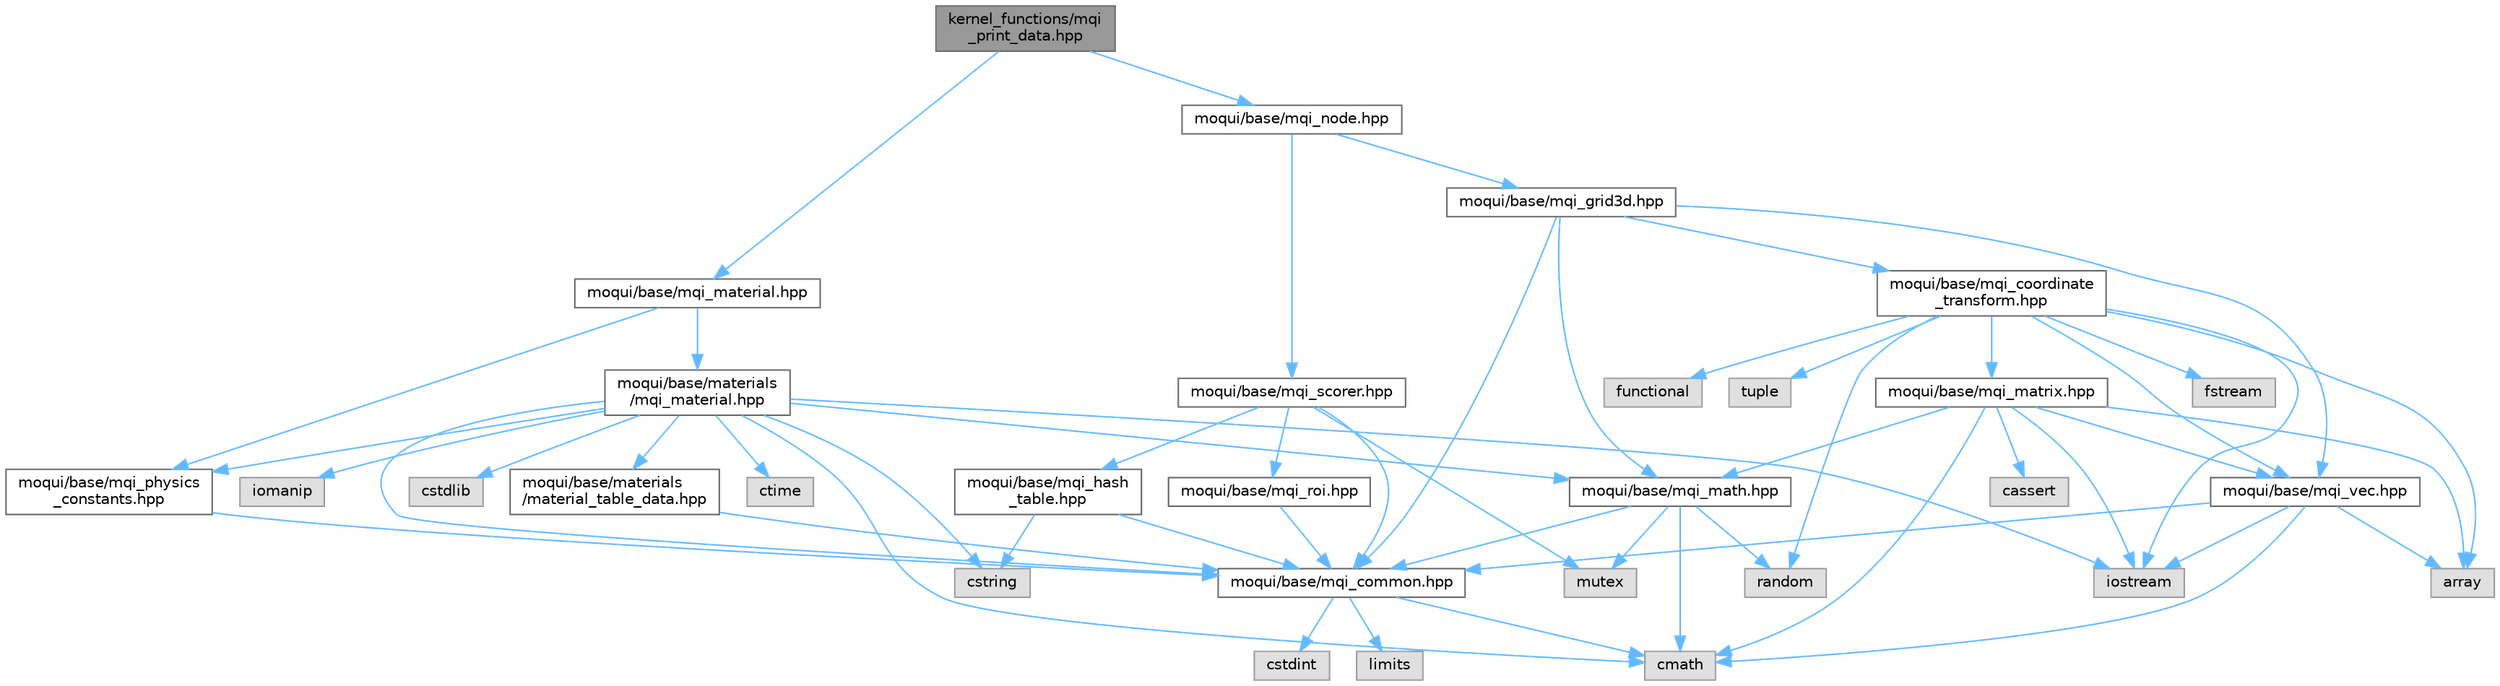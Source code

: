 digraph "kernel_functions/mqi_print_data.hpp"
{
 // LATEX_PDF_SIZE
  bgcolor="transparent";
  edge [fontname=Helvetica,fontsize=10,labelfontname=Helvetica,labelfontsize=10];
  node [fontname=Helvetica,fontsize=10,shape=box,height=0.2,width=0.4];
  Node1 [id="Node000001",label="kernel_functions/mqi\l_print_data.hpp",height=0.2,width=0.4,color="gray40", fillcolor="grey60", style="filled", fontcolor="black",tooltip=" "];
  Node1 -> Node2 [id="edge1_Node000001_Node000002",color="steelblue1",style="solid",tooltip=" "];
  Node2 [id="Node000002",label="moqui/base/mqi_material.hpp",height=0.2,width=0.4,color="grey40", fillcolor="white", style="filled",URL="$mqi__material_8hpp.html",tooltip="Includes the necessary headers for material definitions."];
  Node2 -> Node3 [id="edge2_Node000002_Node000003",color="steelblue1",style="solid",tooltip=" "];
  Node3 [id="Node000003",label="moqui/base/materials\l/mqi_material.hpp",height=0.2,width=0.4,color="grey40", fillcolor="white", style="filled",URL="$materials_2mqi__material_8hpp.html",tooltip="This file defines the base class for materials and specific material implementations."];
  Node3 -> Node4 [id="edge3_Node000003_Node000004",color="steelblue1",style="solid",tooltip=" "];
  Node4 [id="Node000004",label="moqui/base/mqi_common.hpp",height=0.2,width=0.4,color="grey40", fillcolor="white", style="filled",URL="$mqi__common_8hpp.html",tooltip="A header file containing common definitions, macros, and type aliases for the project."];
  Node4 -> Node5 [id="edge4_Node000004_Node000005",color="steelblue1",style="solid",tooltip=" "];
  Node5 [id="Node000005",label="cmath",height=0.2,width=0.4,color="grey60", fillcolor="#E0E0E0", style="filled",tooltip=" "];
  Node4 -> Node6 [id="edge5_Node000004_Node000006",color="steelblue1",style="solid",tooltip=" "];
  Node6 [id="Node000006",label="cstdint",height=0.2,width=0.4,color="grey60", fillcolor="#E0E0E0", style="filled",tooltip=" "];
  Node4 -> Node7 [id="edge6_Node000004_Node000007",color="steelblue1",style="solid",tooltip=" "];
  Node7 [id="Node000007",label="limits",height=0.2,width=0.4,color="grey60", fillcolor="#E0E0E0", style="filled",tooltip=" "];
  Node3 -> Node8 [id="edge7_Node000003_Node000008",color="steelblue1",style="solid",tooltip=" "];
  Node8 [id="Node000008",label="moqui/base/mqi_math.hpp",height=0.2,width=0.4,color="grey40", fillcolor="white", style="filled",URL="$mqi__math_8hpp.html",tooltip="Defines mathematical constants and functions for both CPU and CUDA execution."];
  Node8 -> Node4 [id="edge8_Node000008_Node000004",color="steelblue1",style="solid",tooltip=" "];
  Node8 -> Node5 [id="edge9_Node000008_Node000005",color="steelblue1",style="solid",tooltip=" "];
  Node8 -> Node9 [id="edge10_Node000008_Node000009",color="steelblue1",style="solid",tooltip=" "];
  Node9 [id="Node000009",label="mutex",height=0.2,width=0.4,color="grey60", fillcolor="#E0E0E0", style="filled",tooltip=" "];
  Node8 -> Node10 [id="edge11_Node000008_Node000010",color="steelblue1",style="solid",tooltip=" "];
  Node10 [id="Node000010",label="random",height=0.2,width=0.4,color="grey60", fillcolor="#E0E0E0", style="filled",tooltip=" "];
  Node3 -> Node11 [id="edge12_Node000003_Node000011",color="steelblue1",style="solid",tooltip=" "];
  Node11 [id="Node000011",label="moqui/base/mqi_physics\l_constants.hpp",height=0.2,width=0.4,color="grey40", fillcolor="white", style="filled",URL="$mqi__physics__constants_8hpp.html",tooltip="Defines a struct containing fundamental physical constants and unit conversions."];
  Node11 -> Node4 [id="edge13_Node000011_Node000004",color="steelblue1",style="solid",tooltip=" "];
  Node3 -> Node12 [id="edge14_Node000003_Node000012",color="steelblue1",style="solid",tooltip=" "];
  Node12 [id="Node000012",label="moqui/base/materials\l/material_table_data.hpp",height=0.2,width=0.4,color="grey40", fillcolor="white", style="filled",URL="$material__table__data_8hpp.html",tooltip="This file contains pre-calculated tables for stopping power ratios."];
  Node12 -> Node4 [id="edge15_Node000012_Node000004",color="steelblue1",style="solid",tooltip=" "];
  Node3 -> Node5 [id="edge16_Node000003_Node000005",color="steelblue1",style="solid",tooltip=" "];
  Node3 -> Node13 [id="edge17_Node000003_Node000013",color="steelblue1",style="solid",tooltip=" "];
  Node13 [id="Node000013",label="cstdlib",height=0.2,width=0.4,color="grey60", fillcolor="#E0E0E0", style="filled",tooltip=" "];
  Node3 -> Node14 [id="edge18_Node000003_Node000014",color="steelblue1",style="solid",tooltip=" "];
  Node14 [id="Node000014",label="cstring",height=0.2,width=0.4,color="grey60", fillcolor="#E0E0E0", style="filled",tooltip=" "];
  Node3 -> Node15 [id="edge19_Node000003_Node000015",color="steelblue1",style="solid",tooltip=" "];
  Node15 [id="Node000015",label="ctime",height=0.2,width=0.4,color="grey60", fillcolor="#E0E0E0", style="filled",tooltip=" "];
  Node3 -> Node16 [id="edge20_Node000003_Node000016",color="steelblue1",style="solid",tooltip=" "];
  Node16 [id="Node000016",label="iomanip",height=0.2,width=0.4,color="grey60", fillcolor="#E0E0E0", style="filled",tooltip=" "];
  Node3 -> Node17 [id="edge21_Node000003_Node000017",color="steelblue1",style="solid",tooltip=" "];
  Node17 [id="Node000017",label="iostream",height=0.2,width=0.4,color="grey60", fillcolor="#E0E0E0", style="filled",tooltip=" "];
  Node2 -> Node11 [id="edge22_Node000002_Node000011",color="steelblue1",style="solid",tooltip=" "];
  Node1 -> Node18 [id="edge23_Node000001_Node000018",color="steelblue1",style="solid",tooltip=" "];
  Node18 [id="Node000018",label="moqui/base/mqi_node.hpp",height=0.2,width=0.4,color="grey40", fillcolor="white", style="filled",URL="$mqi__node_8hpp.html",tooltip="Defines the node structure for the geometry hierarchy (scene graph)."];
  Node18 -> Node19 [id="edge24_Node000018_Node000019",color="steelblue1",style="solid",tooltip=" "];
  Node19 [id="Node000019",label="moqui/base/mqi_grid3d.hpp",height=0.2,width=0.4,color="grey40", fillcolor="white", style="filled",URL="$mqi__grid3d_8hpp.html",tooltip="Defines a generic 3D rectilinear grid for Monte Carlo transport simulations."];
  Node19 -> Node4 [id="edge25_Node000019_Node000004",color="steelblue1",style="solid",tooltip=" "];
  Node19 -> Node20 [id="edge26_Node000019_Node000020",color="steelblue1",style="solid",tooltip=" "];
  Node20 [id="Node000020",label="moqui/base/mqi_coordinate\l_transform.hpp",height=0.2,width=0.4,color="grey40", fillcolor="white", style="filled",URL="$mqi__coordinate__transform_8hpp.html",tooltip="Defines a class for mapping points and vectors between different coordinate systems."];
  Node20 -> Node21 [id="edge27_Node000020_Node000021",color="steelblue1",style="solid",tooltip=" "];
  Node21 [id="Node000021",label="array",height=0.2,width=0.4,color="grey60", fillcolor="#E0E0E0", style="filled",tooltip=" "];
  Node20 -> Node22 [id="edge28_Node000020_Node000022",color="steelblue1",style="solid",tooltip=" "];
  Node22 [id="Node000022",label="fstream",height=0.2,width=0.4,color="grey60", fillcolor="#E0E0E0", style="filled",tooltip=" "];
  Node20 -> Node23 [id="edge29_Node000020_Node000023",color="steelblue1",style="solid",tooltip=" "];
  Node23 [id="Node000023",label="functional",height=0.2,width=0.4,color="grey60", fillcolor="#E0E0E0", style="filled",tooltip=" "];
  Node20 -> Node17 [id="edge30_Node000020_Node000017",color="steelblue1",style="solid",tooltip=" "];
  Node20 -> Node10 [id="edge31_Node000020_Node000010",color="steelblue1",style="solid",tooltip=" "];
  Node20 -> Node24 [id="edge32_Node000020_Node000024",color="steelblue1",style="solid",tooltip=" "];
  Node24 [id="Node000024",label="tuple",height=0.2,width=0.4,color="grey60", fillcolor="#E0E0E0", style="filled",tooltip=" "];
  Node20 -> Node25 [id="edge33_Node000020_Node000025",color="steelblue1",style="solid",tooltip=" "];
  Node25 [id="Node000025",label="moqui/base/mqi_matrix.hpp",height=0.2,width=0.4,color="grey40", fillcolor="white", style="filled",URL="$mqi__matrix_8hpp.html",tooltip="Defines 3x3 and 4x4 matrix classes for 3D transformations."];
  Node25 -> Node21 [id="edge34_Node000025_Node000021",color="steelblue1",style="solid",tooltip=" "];
  Node25 -> Node26 [id="edge35_Node000025_Node000026",color="steelblue1",style="solid",tooltip=" "];
  Node26 [id="Node000026",label="cassert",height=0.2,width=0.4,color="grey60", fillcolor="#E0E0E0", style="filled",tooltip=" "];
  Node25 -> Node5 [id="edge36_Node000025_Node000005",color="steelblue1",style="solid",tooltip=" "];
  Node25 -> Node17 [id="edge37_Node000025_Node000017",color="steelblue1",style="solid",tooltip=" "];
  Node25 -> Node8 [id="edge38_Node000025_Node000008",color="steelblue1",style="solid",tooltip=" "];
  Node25 -> Node27 [id="edge39_Node000025_Node000027",color="steelblue1",style="solid",tooltip=" "];
  Node27 [id="Node000027",label="moqui/base/mqi_vec.hpp",height=0.2,width=0.4,color="grey40", fillcolor="white", style="filled",URL="$mqi__vec_8hpp.html",tooltip=" "];
  Node27 -> Node21 [id="edge40_Node000027_Node000021",color="steelblue1",style="solid",tooltip=" "];
  Node27 -> Node5 [id="edge41_Node000027_Node000005",color="steelblue1",style="solid",tooltip=" "];
  Node27 -> Node17 [id="edge42_Node000027_Node000017",color="steelblue1",style="solid",tooltip=" "];
  Node27 -> Node4 [id="edge43_Node000027_Node000004",color="steelblue1",style="solid",tooltip=" "];
  Node20 -> Node27 [id="edge44_Node000020_Node000027",color="steelblue1",style="solid",tooltip=" "];
  Node19 -> Node8 [id="edge45_Node000019_Node000008",color="steelblue1",style="solid",tooltip=" "];
  Node19 -> Node27 [id="edge46_Node000019_Node000027",color="steelblue1",style="solid",tooltip=" "];
  Node18 -> Node28 [id="edge47_Node000018_Node000028",color="steelblue1",style="solid",tooltip=" "];
  Node28 [id="Node000028",label="moqui/base/mqi_scorer.hpp",height=0.2,width=0.4,color="grey40", fillcolor="white", style="filled",URL="$mqi__scorer_8hpp.html",tooltip=" "];
  Node28 -> Node9 [id="edge48_Node000028_Node000009",color="steelblue1",style="solid",tooltip=" "];
  Node28 -> Node4 [id="edge49_Node000028_Node000004",color="steelblue1",style="solid",tooltip=" "];
  Node28 -> Node29 [id="edge50_Node000028_Node000029",color="steelblue1",style="solid",tooltip=" "];
  Node29 [id="Node000029",label="moqui/base/mqi_hash\l_table.hpp",height=0.2,width=0.4,color="grey40", fillcolor="white", style="filled",URL="$mqi__hash__table_8hpp.html",tooltip="Defines the basic data structures and utility functions for a simple hash table."];
  Node29 -> Node14 [id="edge51_Node000029_Node000014",color="steelblue1",style="solid",tooltip=" "];
  Node29 -> Node4 [id="edge52_Node000029_Node000004",color="steelblue1",style="solid",tooltip=" "];
  Node28 -> Node30 [id="edge53_Node000028_Node000030",color="steelblue1",style="solid",tooltip=" "];
  Node30 [id="Node000030",label="moqui/base/mqi_roi.hpp",height=0.2,width=0.4,color="grey40", fillcolor="white", style="filled",URL="$mqi__roi_8hpp.html",tooltip=" "];
  Node30 -> Node4 [id="edge54_Node000030_Node000004",color="steelblue1",style="solid",tooltip=" "];
}
